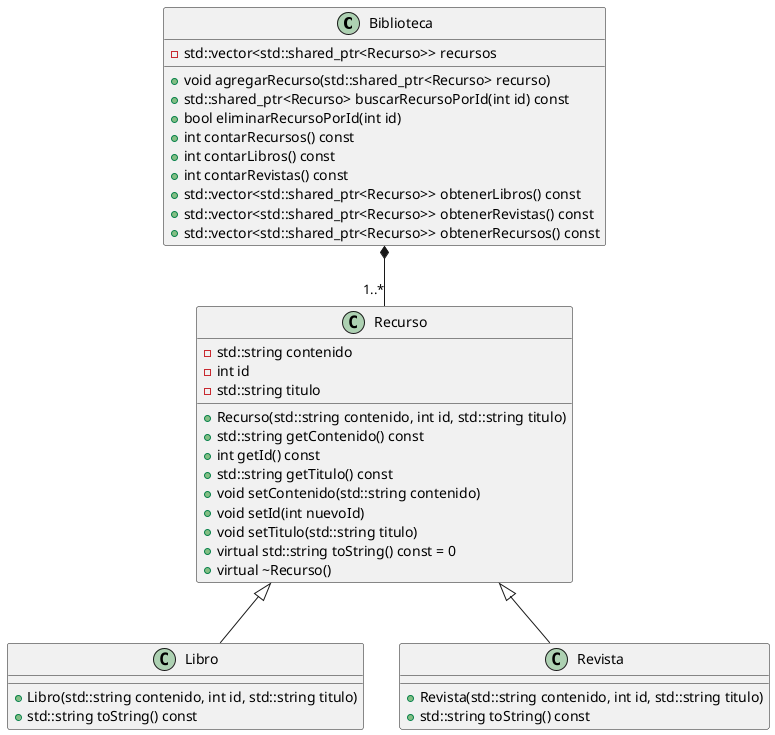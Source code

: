 @startuml class-diagram

class Biblioteca {
    - std::vector<std::shared_ptr<Recurso>> recursos

    + void agregarRecurso(std::shared_ptr<Recurso> recurso)
    + std::shared_ptr<Recurso> buscarRecursoPorId(int id) const
    + bool eliminarRecursoPorId(int id)
    + int contarRecursos() const
    + int contarLibros() const
    + int contarRevistas() const
    + std::vector<std::shared_ptr<Recurso>> obtenerLibros() const
    + std::vector<std::shared_ptr<Recurso>> obtenerRevistas() const
    + std::vector<std::shared_ptr<Recurso>> obtenerRecursos() const
}

class Recurso {
    - std::string contenido
    - int id
    - std::string titulo

    + Recurso(std::string contenido, int id, std::string titulo)
    + std::string getContenido() const
    + int getId() const
    + std::string getTitulo() const
    + void setContenido(std::string contenido)
    + void setId(int nuevoId)
    + void setTitulo(std::string titulo)
    + virtual std::string toString() const = 0
    + virtual ~Recurso()
}

class Libro {
    + Libro(std::string contenido, int id, std::string titulo)
    + std::string toString() const
}

class Revista {
    + Revista(std::string contenido, int id, std::string titulo)
    + std::string toString() const
}

Recurso <|-- Libro
Recurso <|-- Revista
Biblioteca *-- "1..*" Recurso

@enduml
